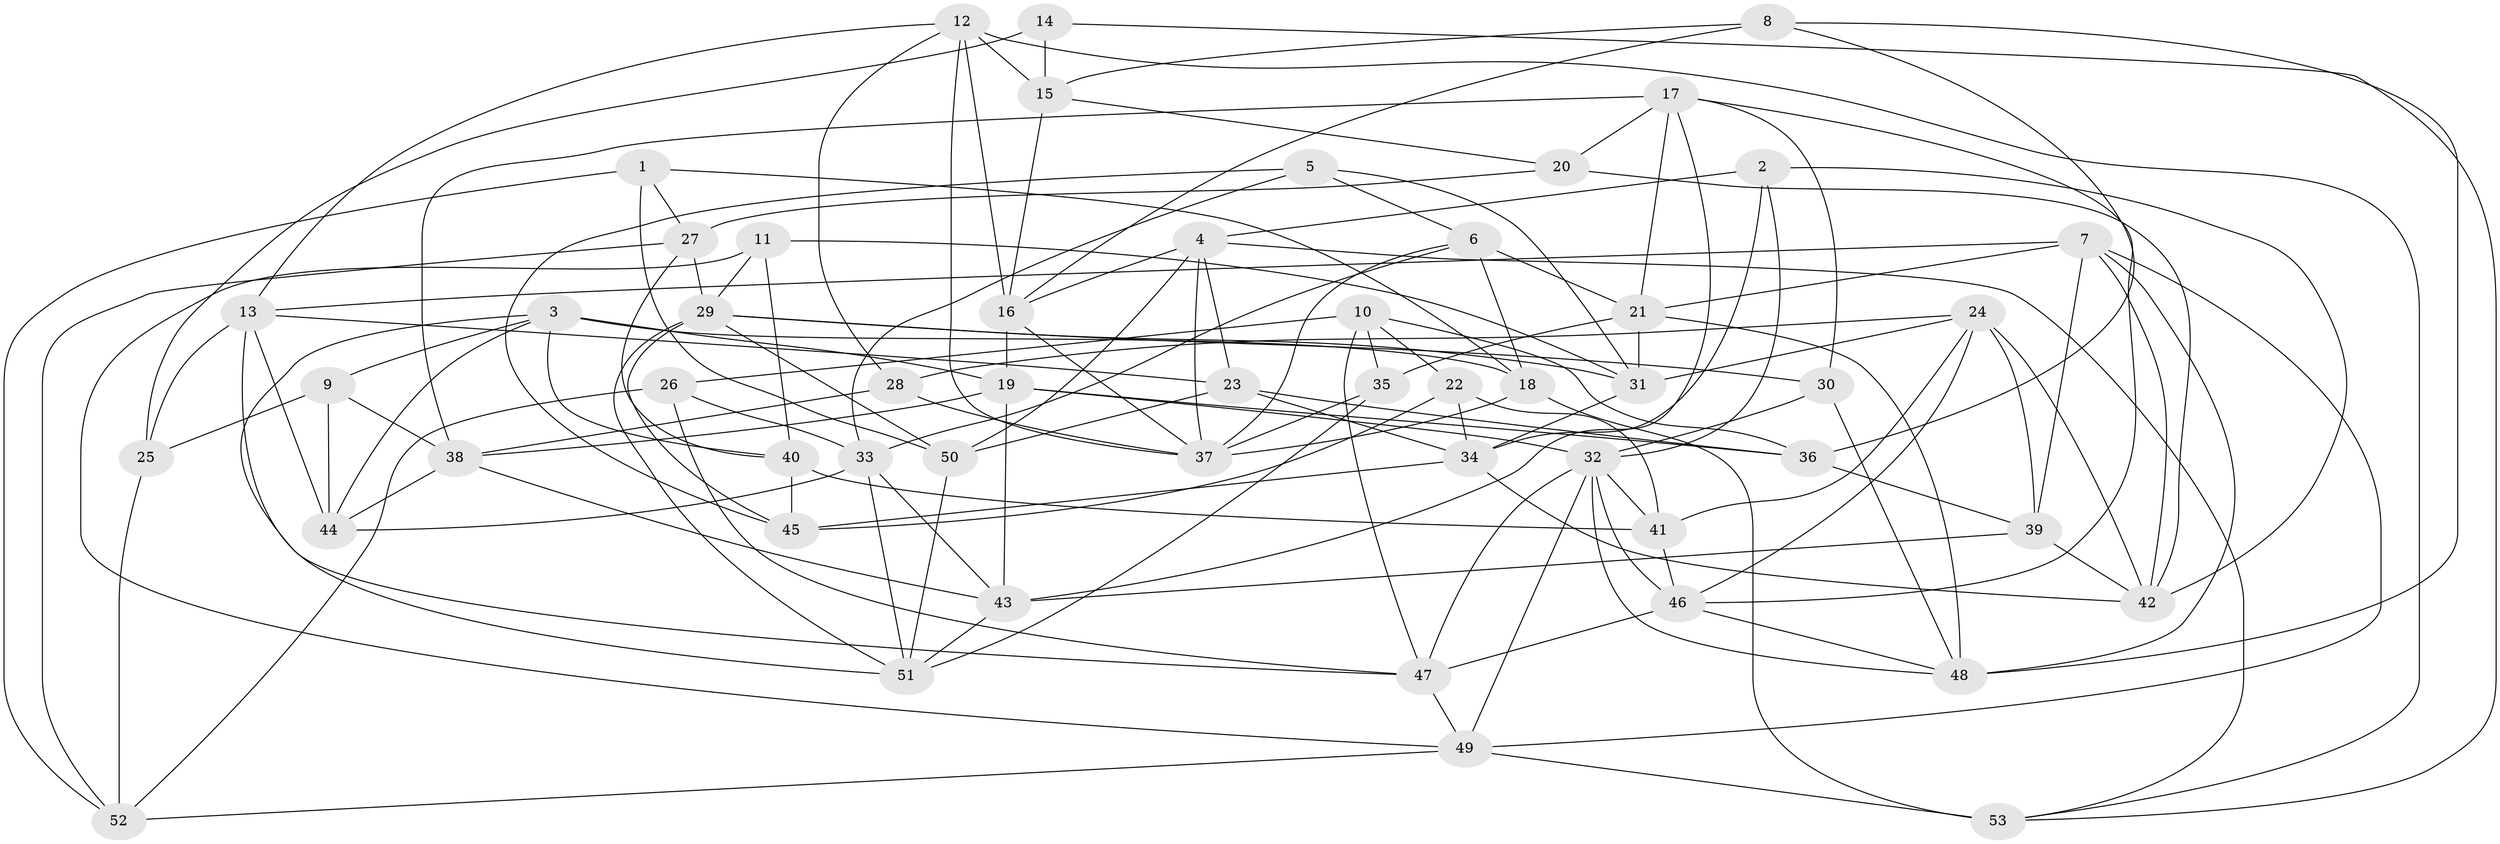 // original degree distribution, {4: 1.0}
// Generated by graph-tools (version 1.1) at 2025/03/03/09/25 03:03:01]
// undirected, 53 vertices, 139 edges
graph export_dot {
graph [start="1"]
  node [color=gray90,style=filled];
  1;
  2;
  3;
  4;
  5;
  6;
  7;
  8;
  9;
  10;
  11;
  12;
  13;
  14;
  15;
  16;
  17;
  18;
  19;
  20;
  21;
  22;
  23;
  24;
  25;
  26;
  27;
  28;
  29;
  30;
  31;
  32;
  33;
  34;
  35;
  36;
  37;
  38;
  39;
  40;
  41;
  42;
  43;
  44;
  45;
  46;
  47;
  48;
  49;
  50;
  51;
  52;
  53;
  1 -- 18 [weight=1.0];
  1 -- 27 [weight=1.0];
  1 -- 50 [weight=1.0];
  1 -- 52 [weight=1.0];
  2 -- 4 [weight=1.0];
  2 -- 32 [weight=1.0];
  2 -- 34 [weight=1.0];
  2 -- 42 [weight=1.0];
  3 -- 9 [weight=1.0];
  3 -- 18 [weight=1.0];
  3 -- 19 [weight=1.0];
  3 -- 40 [weight=1.0];
  3 -- 44 [weight=1.0];
  3 -- 47 [weight=1.0];
  4 -- 16 [weight=1.0];
  4 -- 23 [weight=1.0];
  4 -- 37 [weight=1.0];
  4 -- 50 [weight=1.0];
  4 -- 53 [weight=1.0];
  5 -- 6 [weight=1.0];
  5 -- 31 [weight=1.0];
  5 -- 33 [weight=1.0];
  5 -- 45 [weight=1.0];
  6 -- 18 [weight=1.0];
  6 -- 21 [weight=1.0];
  6 -- 33 [weight=1.0];
  6 -- 37 [weight=2.0];
  7 -- 13 [weight=1.0];
  7 -- 21 [weight=1.0];
  7 -- 39 [weight=1.0];
  7 -- 42 [weight=1.0];
  7 -- 48 [weight=1.0];
  7 -- 49 [weight=1.0];
  8 -- 15 [weight=1.0];
  8 -- 16 [weight=1.0];
  8 -- 36 [weight=1.0];
  8 -- 48 [weight=1.0];
  9 -- 25 [weight=2.0];
  9 -- 38 [weight=1.0];
  9 -- 44 [weight=2.0];
  10 -- 22 [weight=2.0];
  10 -- 26 [weight=1.0];
  10 -- 35 [weight=1.0];
  10 -- 36 [weight=1.0];
  10 -- 47 [weight=1.0];
  11 -- 29 [weight=1.0];
  11 -- 31 [weight=1.0];
  11 -- 40 [weight=1.0];
  11 -- 49 [weight=1.0];
  12 -- 13 [weight=1.0];
  12 -- 15 [weight=1.0];
  12 -- 16 [weight=1.0];
  12 -- 28 [weight=1.0];
  12 -- 37 [weight=1.0];
  12 -- 53 [weight=1.0];
  13 -- 23 [weight=1.0];
  13 -- 25 [weight=1.0];
  13 -- 44 [weight=1.0];
  13 -- 51 [weight=1.0];
  14 -- 15 [weight=2.0];
  14 -- 25 [weight=1.0];
  14 -- 53 [weight=1.0];
  15 -- 16 [weight=1.0];
  15 -- 20 [weight=1.0];
  16 -- 19 [weight=1.0];
  16 -- 37 [weight=1.0];
  17 -- 20 [weight=1.0];
  17 -- 21 [weight=1.0];
  17 -- 30 [weight=1.0];
  17 -- 38 [weight=1.0];
  17 -- 43 [weight=1.0];
  17 -- 46 [weight=1.0];
  18 -- 37 [weight=1.0];
  18 -- 53 [weight=2.0];
  19 -- 32 [weight=1.0];
  19 -- 36 [weight=1.0];
  19 -- 38 [weight=1.0];
  19 -- 43 [weight=1.0];
  20 -- 27 [weight=1.0];
  20 -- 42 [weight=1.0];
  21 -- 31 [weight=1.0];
  21 -- 35 [weight=1.0];
  21 -- 48 [weight=1.0];
  22 -- 34 [weight=1.0];
  22 -- 41 [weight=1.0];
  22 -- 45 [weight=2.0];
  23 -- 34 [weight=1.0];
  23 -- 36 [weight=1.0];
  23 -- 50 [weight=2.0];
  24 -- 28 [weight=1.0];
  24 -- 31 [weight=1.0];
  24 -- 39 [weight=1.0];
  24 -- 41 [weight=1.0];
  24 -- 42 [weight=1.0];
  24 -- 46 [weight=1.0];
  25 -- 52 [weight=2.0];
  26 -- 33 [weight=1.0];
  26 -- 47 [weight=1.0];
  26 -- 52 [weight=1.0];
  27 -- 29 [weight=2.0];
  27 -- 40 [weight=1.0];
  27 -- 52 [weight=1.0];
  28 -- 37 [weight=1.0];
  28 -- 38 [weight=1.0];
  29 -- 30 [weight=1.0];
  29 -- 31 [weight=1.0];
  29 -- 45 [weight=1.0];
  29 -- 50 [weight=1.0];
  29 -- 51 [weight=1.0];
  30 -- 32 [weight=1.0];
  30 -- 48 [weight=1.0];
  31 -- 34 [weight=1.0];
  32 -- 41 [weight=1.0];
  32 -- 46 [weight=1.0];
  32 -- 47 [weight=1.0];
  32 -- 48 [weight=1.0];
  32 -- 49 [weight=1.0];
  33 -- 43 [weight=1.0];
  33 -- 44 [weight=1.0];
  33 -- 51 [weight=1.0];
  34 -- 42 [weight=1.0];
  34 -- 45 [weight=1.0];
  35 -- 37 [weight=1.0];
  35 -- 51 [weight=1.0];
  36 -- 39 [weight=2.0];
  38 -- 43 [weight=1.0];
  38 -- 44 [weight=1.0];
  39 -- 42 [weight=1.0];
  39 -- 43 [weight=1.0];
  40 -- 41 [weight=2.0];
  40 -- 45 [weight=3.0];
  41 -- 46 [weight=1.0];
  43 -- 51 [weight=1.0];
  46 -- 47 [weight=1.0];
  46 -- 48 [weight=1.0];
  47 -- 49 [weight=1.0];
  49 -- 52 [weight=1.0];
  49 -- 53 [weight=1.0];
  50 -- 51 [weight=1.0];
}
